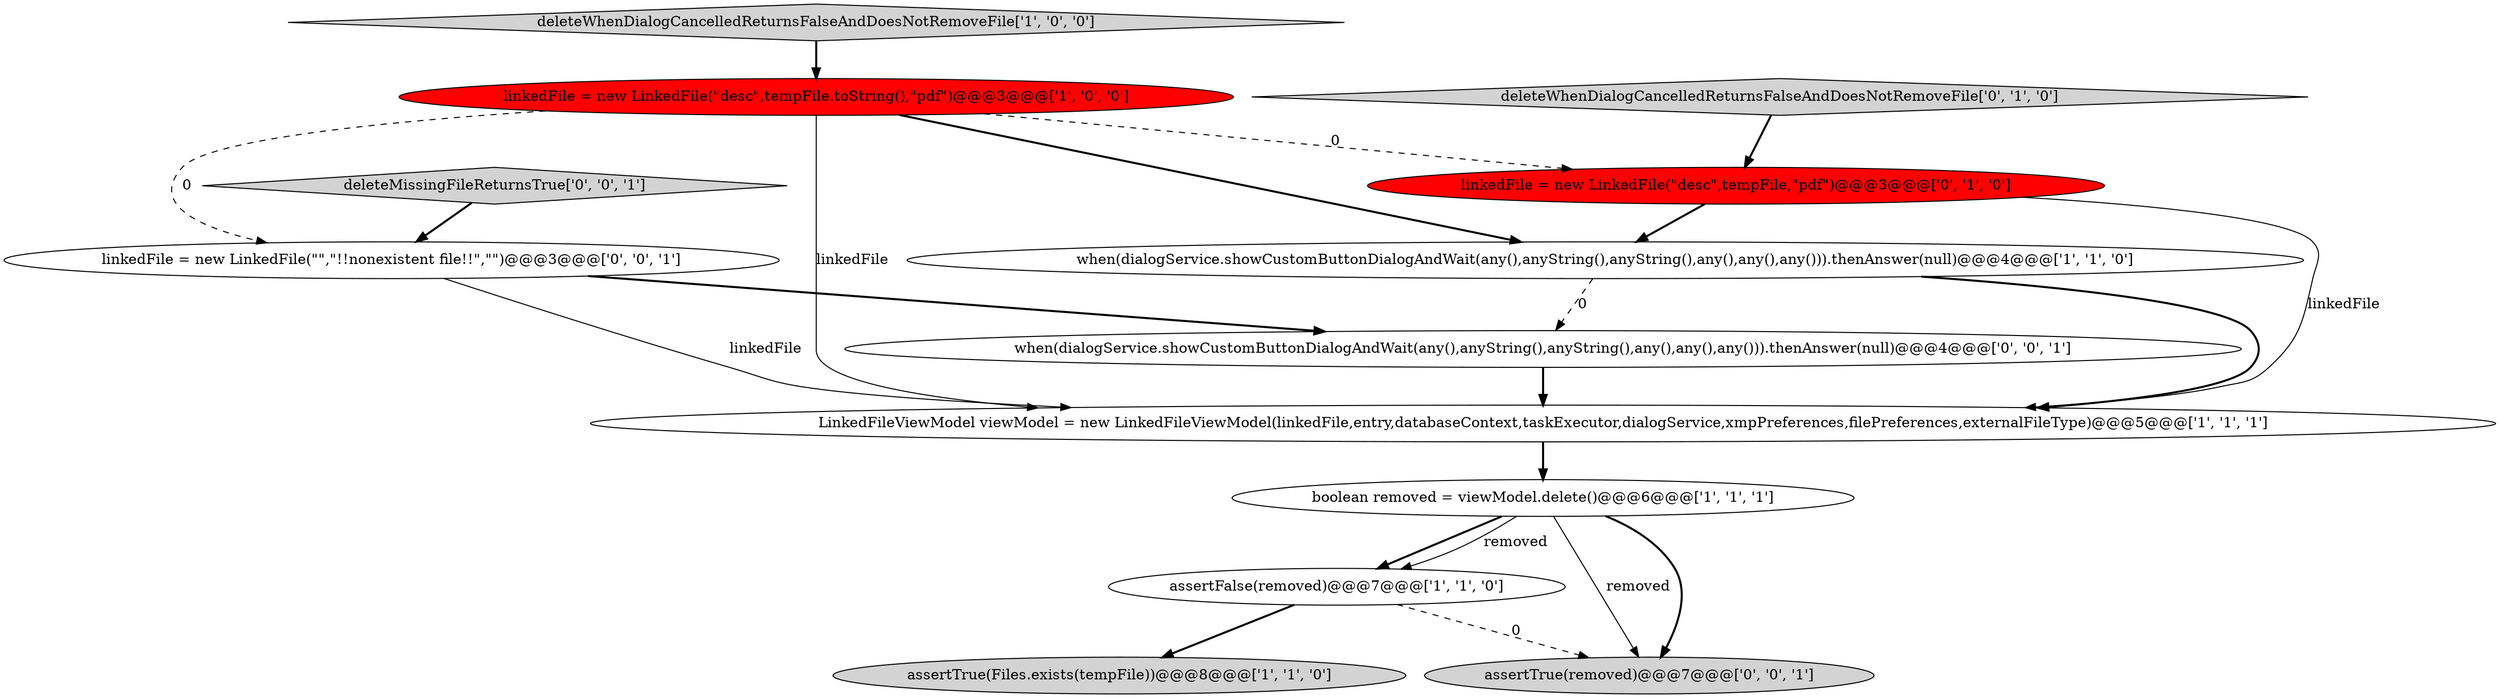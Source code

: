 digraph {
9 [style = filled, label = "linkedFile = new LinkedFile(\"\",\"!!nonexistent file!!\",\"\")@@@3@@@['0', '0', '1']", fillcolor = white, shape = ellipse image = "AAA0AAABBB3BBB"];
2 [style = filled, label = "deleteWhenDialogCancelledReturnsFalseAndDoesNotRemoveFile['1', '0', '0']", fillcolor = lightgray, shape = diamond image = "AAA0AAABBB1BBB"];
8 [style = filled, label = "deleteWhenDialogCancelledReturnsFalseAndDoesNotRemoveFile['0', '1', '0']", fillcolor = lightgray, shape = diamond image = "AAA0AAABBB2BBB"];
4 [style = filled, label = "assertFalse(removed)@@@7@@@['1', '1', '0']", fillcolor = white, shape = ellipse image = "AAA0AAABBB1BBB"];
3 [style = filled, label = "assertTrue(Files.exists(tempFile))@@@8@@@['1', '1', '0']", fillcolor = lightgray, shape = ellipse image = "AAA0AAABBB1BBB"];
5 [style = filled, label = "LinkedFileViewModel viewModel = new LinkedFileViewModel(linkedFile,entry,databaseContext,taskExecutor,dialogService,xmpPreferences,filePreferences,externalFileType)@@@5@@@['1', '1', '1']", fillcolor = white, shape = ellipse image = "AAA0AAABBB1BBB"];
6 [style = filled, label = "linkedFile = new LinkedFile(\"desc\",tempFile.toString(),\"pdf\")@@@3@@@['1', '0', '0']", fillcolor = red, shape = ellipse image = "AAA1AAABBB1BBB"];
11 [style = filled, label = "deleteMissingFileReturnsTrue['0', '0', '1']", fillcolor = lightgray, shape = diamond image = "AAA0AAABBB3BBB"];
12 [style = filled, label = "when(dialogService.showCustomButtonDialogAndWait(any(),anyString(),anyString(),any(),any(),any())).thenAnswer(null)@@@4@@@['0', '0', '1']", fillcolor = white, shape = ellipse image = "AAA0AAABBB3BBB"];
0 [style = filled, label = "when(dialogService.showCustomButtonDialogAndWait(any(),anyString(),anyString(),any(),any(),any())).thenAnswer(null)@@@4@@@['1', '1', '0']", fillcolor = white, shape = ellipse image = "AAA0AAABBB1BBB"];
1 [style = filled, label = "boolean removed = viewModel.delete()@@@6@@@['1', '1', '1']", fillcolor = white, shape = ellipse image = "AAA0AAABBB1BBB"];
7 [style = filled, label = "linkedFile = new LinkedFile(\"desc\",tempFile,\"pdf\")@@@3@@@['0', '1', '0']", fillcolor = red, shape = ellipse image = "AAA1AAABBB2BBB"];
10 [style = filled, label = "assertTrue(removed)@@@7@@@['0', '0', '1']", fillcolor = lightgray, shape = ellipse image = "AAA0AAABBB3BBB"];
4->3 [style = bold, label=""];
1->4 [style = bold, label=""];
12->5 [style = bold, label=""];
2->6 [style = bold, label=""];
6->7 [style = dashed, label="0"];
6->9 [style = dashed, label="0"];
7->0 [style = bold, label=""];
6->0 [style = bold, label=""];
0->12 [style = dashed, label="0"];
11->9 [style = bold, label=""];
9->5 [style = solid, label="linkedFile"];
6->5 [style = solid, label="linkedFile"];
8->7 [style = bold, label=""];
5->1 [style = bold, label=""];
9->12 [style = bold, label=""];
1->10 [style = solid, label="removed"];
4->10 [style = dashed, label="0"];
1->10 [style = bold, label=""];
1->4 [style = solid, label="removed"];
7->5 [style = solid, label="linkedFile"];
0->5 [style = bold, label=""];
}
